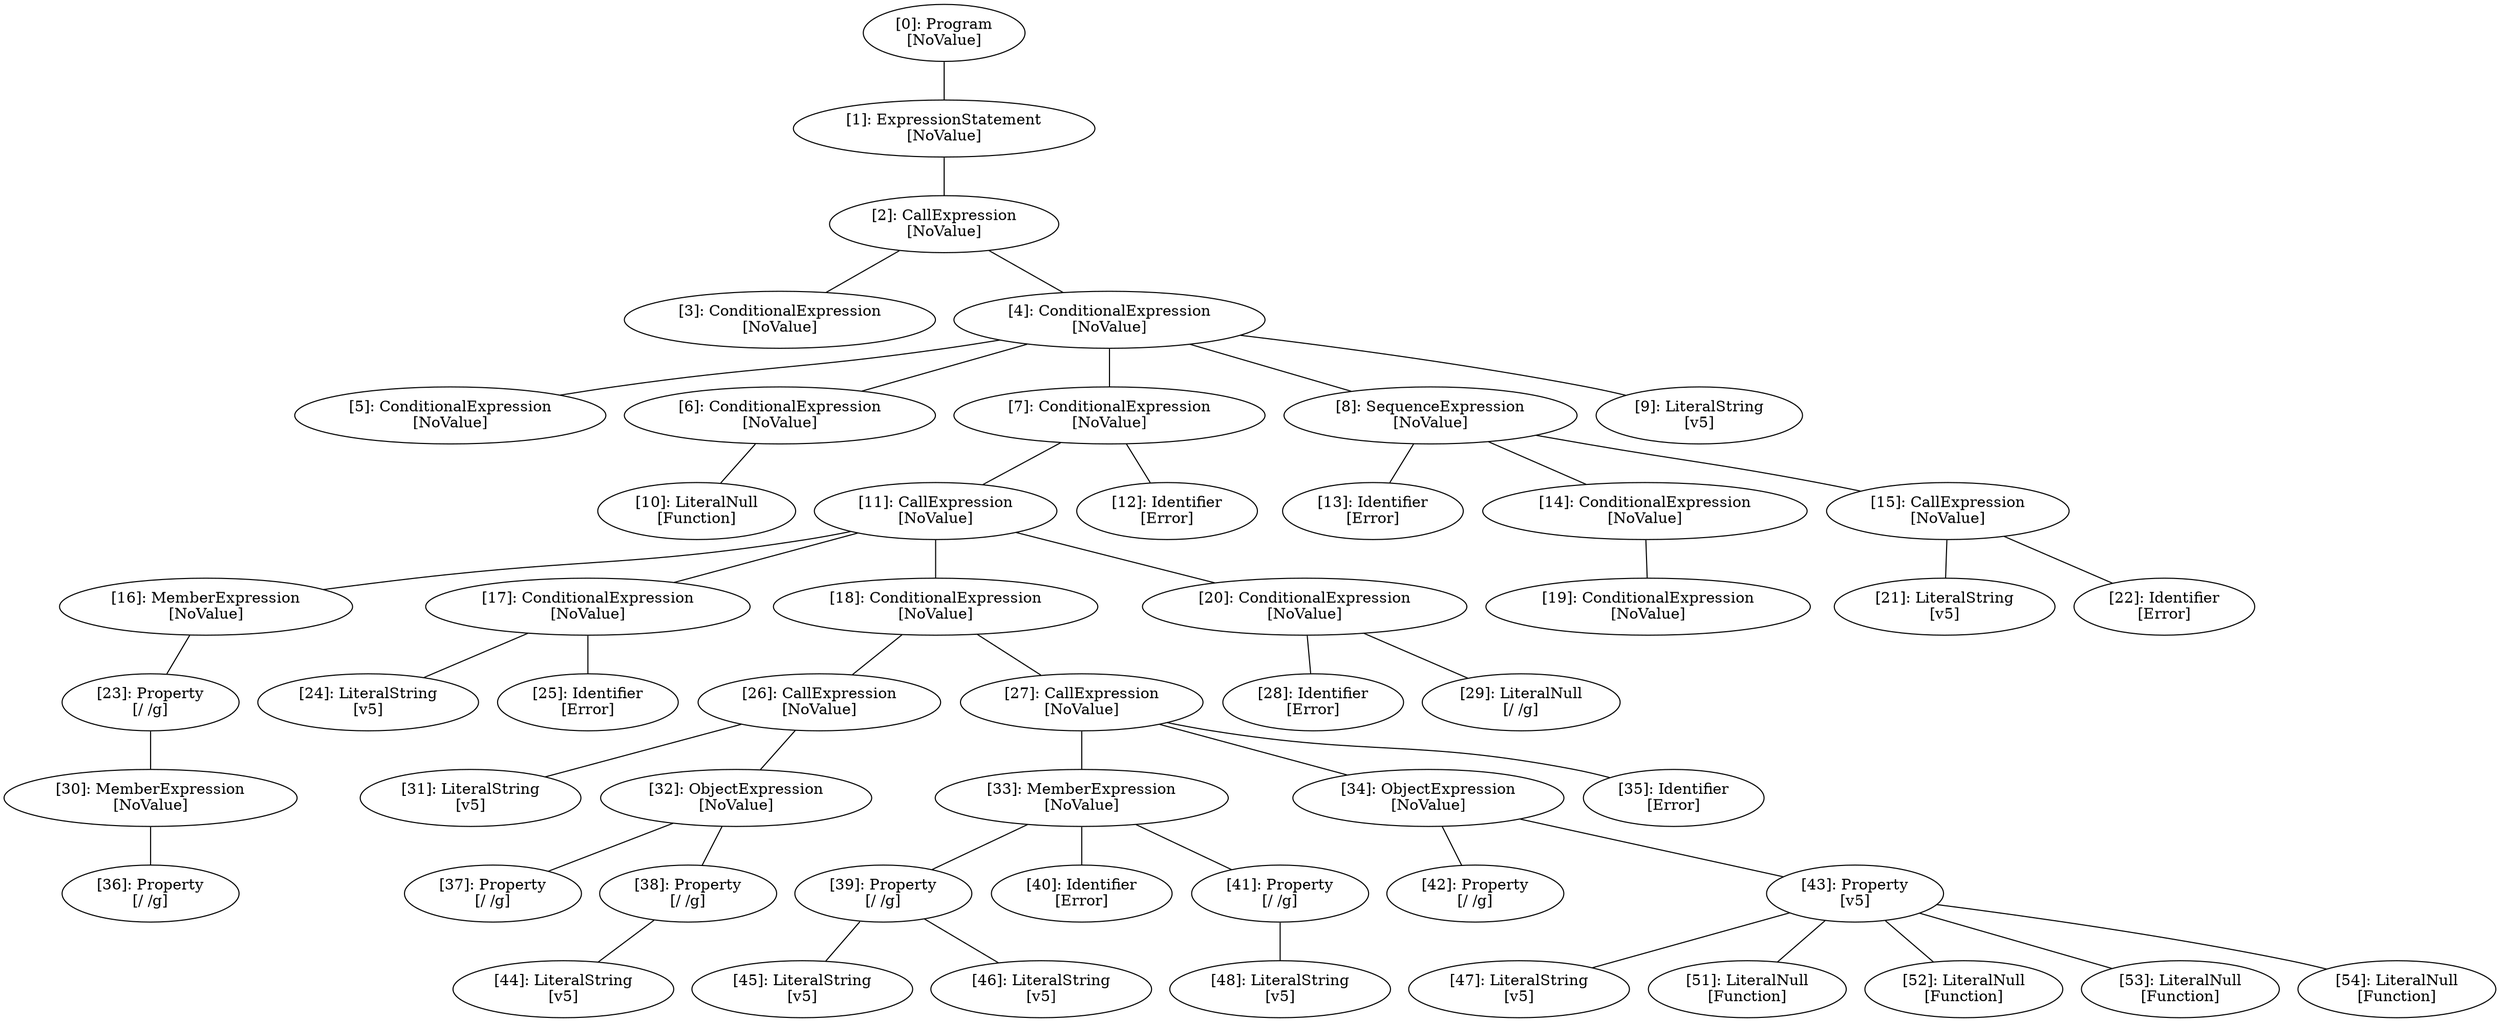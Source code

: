 // Result
graph {
	0 [label="[0]: Program
[NoValue]"]
	1 [label="[1]: ExpressionStatement
[NoValue]"]
	2 [label="[2]: CallExpression
[NoValue]"]
	3 [label="[3]: ConditionalExpression
[NoValue]"]
	4 [label="[4]: ConditionalExpression
[NoValue]"]
	5 [label="[5]: ConditionalExpression
[NoValue]"]
	6 [label="[6]: ConditionalExpression
[NoValue]"]
	7 [label="[7]: ConditionalExpression
[NoValue]"]
	8 [label="[8]: SequenceExpression
[NoValue]"]
	9 [label="[9]: LiteralString
[v5]"]
	10 [label="[10]: LiteralNull
[Function]"]
	11 [label="[11]: CallExpression
[NoValue]"]
	12 [label="[12]: Identifier
[Error]"]
	13 [label="[13]: Identifier
[Error]"]
	14 [label="[14]: ConditionalExpression
[NoValue]"]
	15 [label="[15]: CallExpression
[NoValue]"]
	16 [label="[16]: MemberExpression
[NoValue]"]
	17 [label="[17]: ConditionalExpression
[NoValue]"]
	18 [label="[18]: ConditionalExpression
[NoValue]"]
	19 [label="[19]: ConditionalExpression
[NoValue]"]
	20 [label="[20]: ConditionalExpression
[NoValue]"]
	21 [label="[21]: LiteralString
[v5]"]
	22 [label="[22]: Identifier
[Error]"]
	23 [label="[23]: Property
[/ /g]"]
	24 [label="[24]: LiteralString
[v5]"]
	25 [label="[25]: Identifier
[Error]"]
	26 [label="[26]: CallExpression
[NoValue]"]
	27 [label="[27]: CallExpression
[NoValue]"]
	28 [label="[28]: Identifier
[Error]"]
	29 [label="[29]: LiteralNull
[/ /g]"]
	30 [label="[30]: MemberExpression
[NoValue]"]
	31 [label="[31]: LiteralString
[v5]"]
	32 [label="[32]: ObjectExpression
[NoValue]"]
	33 [label="[33]: MemberExpression
[NoValue]"]
	34 [label="[34]: ObjectExpression
[NoValue]"]
	35 [label="[35]: Identifier
[Error]"]
	36 [label="[36]: Property
[/ /g]"]
	37 [label="[37]: Property
[/ /g]"]
	38 [label="[38]: Property
[/ /g]"]
	39 [label="[39]: Property
[/ /g]"]
	40 [label="[40]: Identifier
[Error]"]
	41 [label="[41]: Property
[/ /g]"]
	42 [label="[42]: Property
[/ /g]"]
	43 [label="[43]: Property
[v5]"]
	44 [label="[44]: LiteralString
[v5]"]
	45 [label="[45]: LiteralString
[v5]"]
	46 [label="[46]: LiteralString
[v5]"]
	47 [label="[47]: LiteralString
[v5]"]
	48 [label="[48]: LiteralString
[v5]"]
	51 [label="[51]: LiteralNull
[Function]"]
	52 [label="[52]: LiteralNull
[Function]"]
	53 [label="[53]: LiteralNull
[Function]"]
	54 [label="[54]: LiteralNull
[Function]"]
	0 -- 1
	1 -- 2
	2 -- 3
	2 -- 4
	4 -- 5
	4 -- 6
	4 -- 7
	4 -- 8
	4 -- 9
	6 -- 10
	7 -- 11
	7 -- 12
	8 -- 13
	8 -- 14
	8 -- 15
	11 -- 16
	11 -- 17
	11 -- 18
	11 -- 20
	14 -- 19
	15 -- 21
	15 -- 22
	16 -- 23
	17 -- 24
	17 -- 25
	18 -- 26
	18 -- 27
	20 -- 28
	20 -- 29
	23 -- 30
	26 -- 31
	26 -- 32
	27 -- 33
	27 -- 34
	27 -- 35
	30 -- 36
	32 -- 37
	32 -- 38
	33 -- 39
	33 -- 40
	33 -- 41
	34 -- 42
	34 -- 43
	38 -- 44
	39 -- 45
	39 -- 46
	41 -- 48
	43 -- 47
	43 -- 51
	43 -- 52
	43 -- 53
	43 -- 54
}
